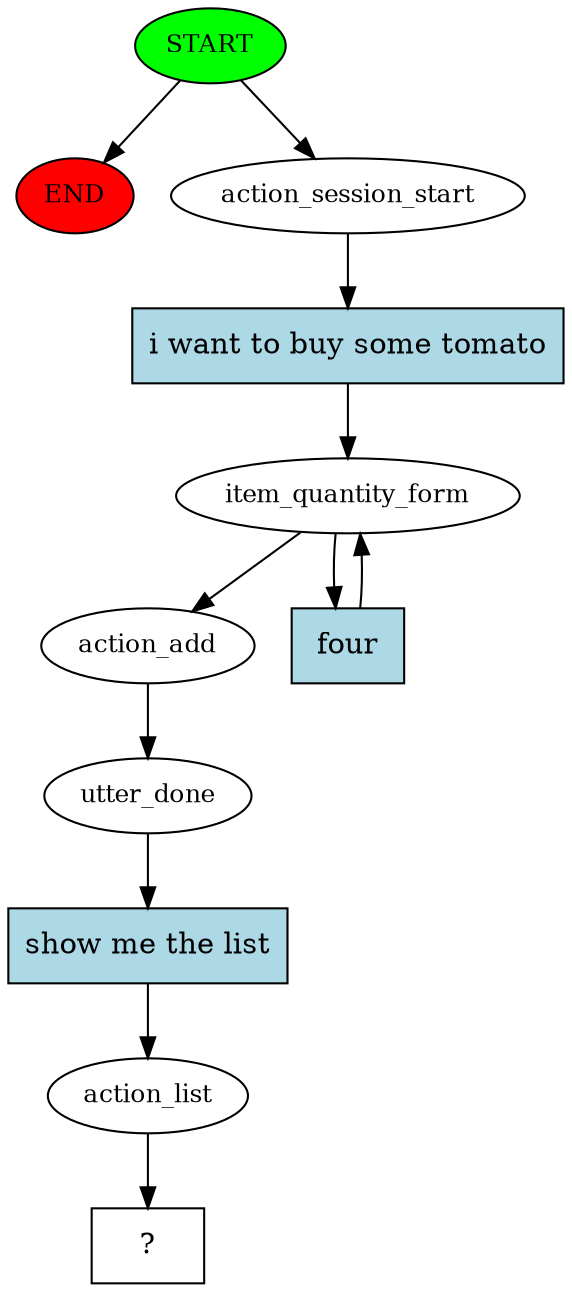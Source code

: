 digraph  {
0 [class="start active", fillcolor=green, fontsize=12, label=START, style=filled];
"-1" [class=end, fillcolor=red, fontsize=12, label=END, style=filled];
1 [class=active, fontsize=12, label=action_session_start];
2 [class=active, fontsize=12, label=item_quantity_form];
5 [class=active, fontsize=12, label=action_add];
6 [class=active, fontsize=12, label=utter_done];
7 [class=active, fontsize=12, label=action_list];
8 [class="intent dashed active", label="  ?  ", shape=rect];
9 [class="intent active", fillcolor=lightblue, label="i want to buy some tomato", shape=rect, style=filled];
10 [class="intent active", fillcolor=lightblue, label=four, shape=rect, style=filled];
11 [class="intent active", fillcolor=lightblue, label="show me the list", shape=rect, style=filled];
0 -> "-1"  [class="", key=NONE, label=""];
0 -> 1  [class=active, key=NONE, label=""];
1 -> 9  [class=active, key=0];
2 -> 5  [class=active, key=NONE, label=""];
2 -> 10  [class=active, key=0];
5 -> 6  [class=active, key=NONE, label=""];
6 -> 11  [class=active, key=0];
7 -> 8  [class=active, key=NONE, label=""];
9 -> 2  [class=active, key=0];
10 -> 2  [class=active, key=0];
11 -> 7  [class=active, key=0];
}
